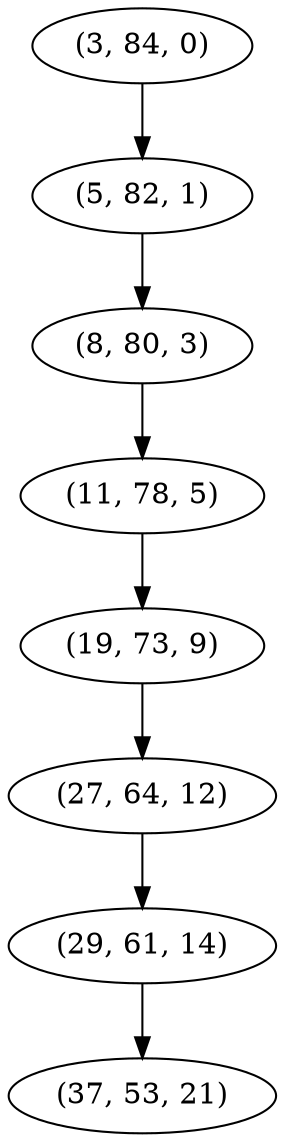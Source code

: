 digraph tree {
    "(3, 84, 0)";
    "(5, 82, 1)";
    "(8, 80, 3)";
    "(11, 78, 5)";
    "(19, 73, 9)";
    "(27, 64, 12)";
    "(29, 61, 14)";
    "(37, 53, 21)";
    "(3, 84, 0)" -> "(5, 82, 1)";
    "(5, 82, 1)" -> "(8, 80, 3)";
    "(8, 80, 3)" -> "(11, 78, 5)";
    "(11, 78, 5)" -> "(19, 73, 9)";
    "(19, 73, 9)" -> "(27, 64, 12)";
    "(27, 64, 12)" -> "(29, 61, 14)";
    "(29, 61, 14)" -> "(37, 53, 21)";
}
